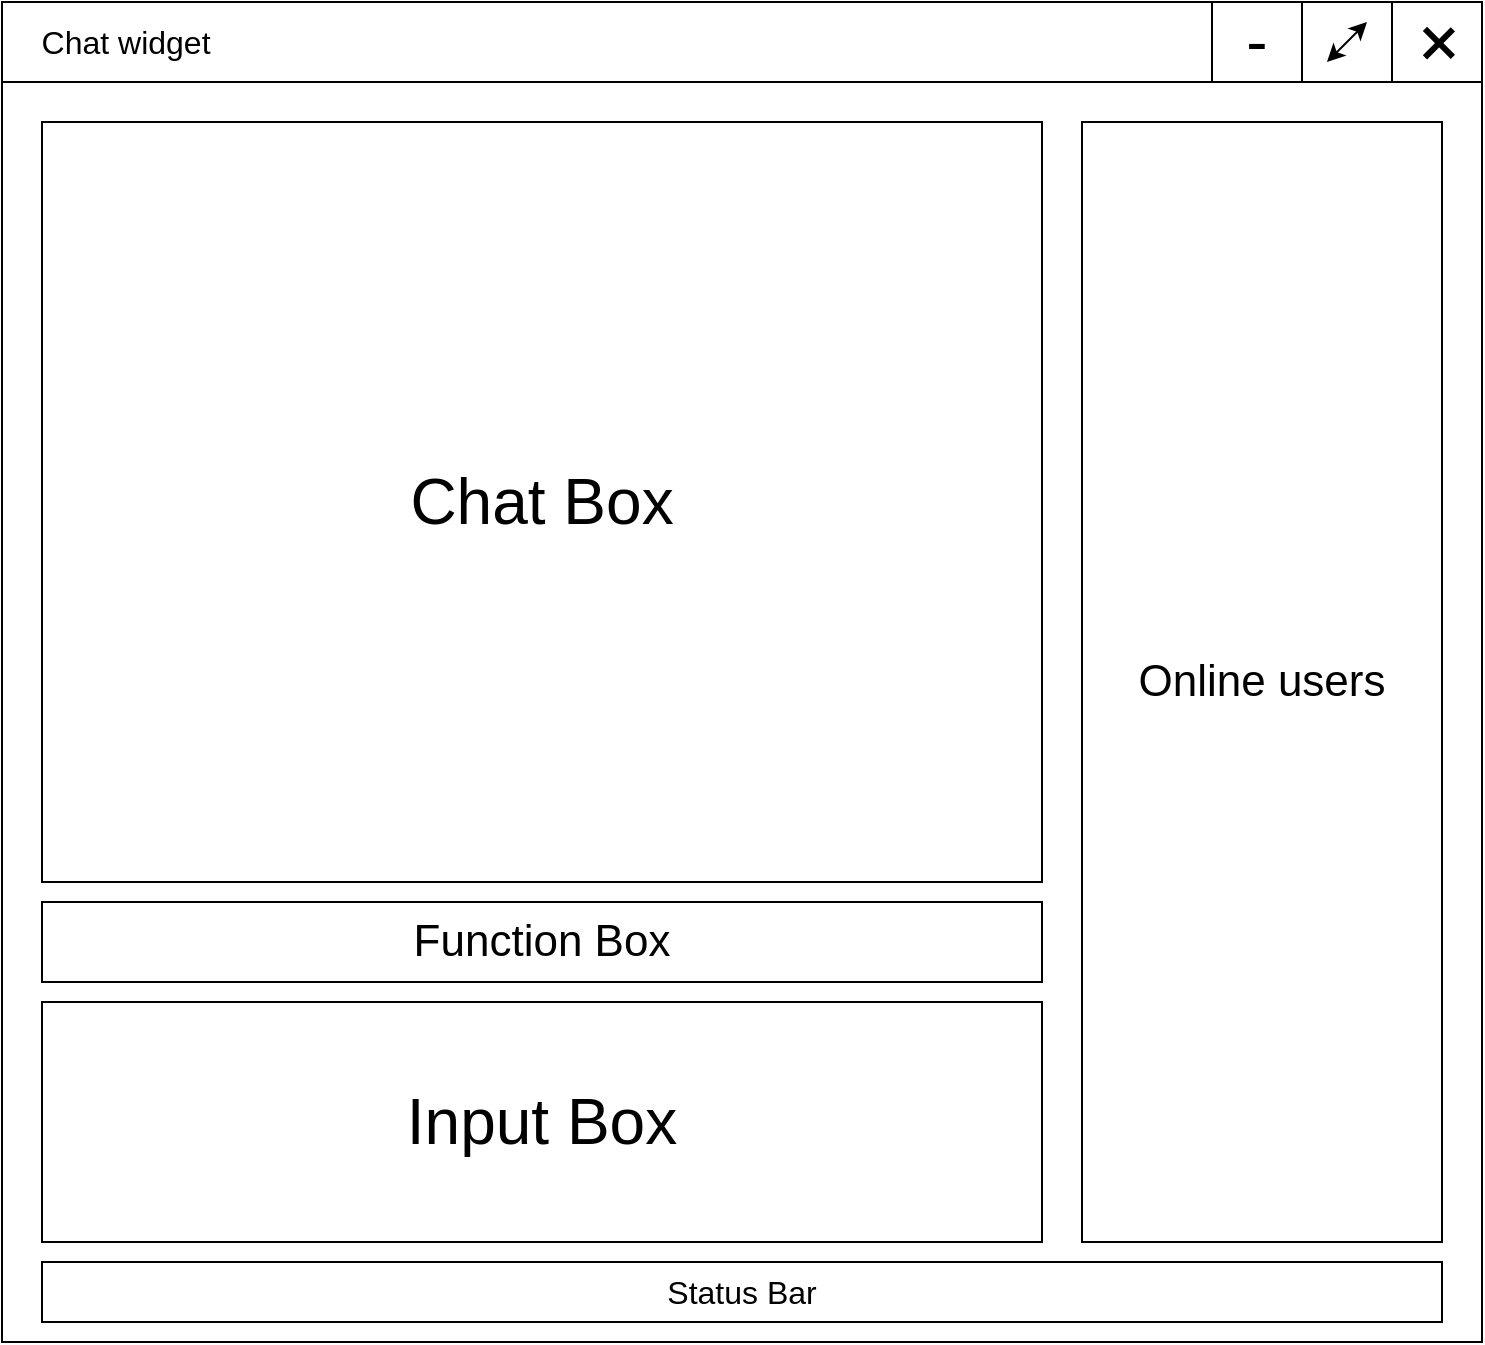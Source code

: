 <mxfile version="16.4.0" type="device"><diagram id="1wQvTEsqYTdV_7h-ka4w" name="第 1 页"><mxGraphModel dx="1106" dy="997" grid="1" gridSize="10" guides="1" tooltips="1" connect="1" arrows="1" fold="1" page="1" pageScale="1" pageWidth="1169" pageHeight="827" math="0" shadow="0"><root><mxCell id="0"/><mxCell id="1" parent="0"/><mxCell id="7sus1BglVTm9FLgY7rg9-1" value="" style="rounded=0;whiteSpace=wrap;html=1;" parent="1" vertex="1"><mxGeometry x="80" y="100" width="740" height="670" as="geometry"/></mxCell><mxCell id="7sus1BglVTm9FLgY7rg9-2" value="&lt;font style=&quot;font-size: 32px&quot;&gt;Chat Box&lt;/font&gt;" style="rounded=0;whiteSpace=wrap;html=1;" parent="1" vertex="1"><mxGeometry x="100" y="160" width="500" height="380" as="geometry"/></mxCell><mxCell id="7sus1BglVTm9FLgY7rg9-3" value="&lt;font style=&quot;font-size: 32px&quot;&gt;Input Box&lt;/font&gt;" style="rounded=0;whiteSpace=wrap;html=1;" parent="1" vertex="1"><mxGeometry x="100" y="600" width="500" height="120" as="geometry"/></mxCell><mxCell id="7sus1BglVTm9FLgY7rg9-4" value="&lt;font style=&quot;font-size: 16px&quot;&gt;&amp;nbsp; &amp;nbsp; Chat widget&lt;/font&gt;" style="rounded=0;whiteSpace=wrap;html=1;align=left;" parent="1" vertex="1"><mxGeometry x="80" y="100" width="740" height="40" as="geometry"/></mxCell><mxCell id="7sus1BglVTm9FLgY7rg9-5" value="&lt;font style=&quot;font-size: 22px&quot;&gt;Function Box&lt;/font&gt;" style="rounded=0;whiteSpace=wrap;html=1;" parent="1" vertex="1"><mxGeometry x="100" y="550" width="500" height="40" as="geometry"/></mxCell><mxCell id="7sus1BglVTm9FLgY7rg9-6" value="&lt;font style=&quot;font-size: 22px&quot;&gt;Online users&lt;/font&gt;" style="rounded=0;whiteSpace=wrap;html=1;" parent="1" vertex="1"><mxGeometry x="620" y="160" width="180" height="560" as="geometry"/></mxCell><mxCell id="5YizgVhWQACo5juxPO19-1" value="" style="rounded=0;whiteSpace=wrap;html=1;fontSize=20;strokeWidth=1;" parent="1" vertex="1"><mxGeometry x="775" y="100" width="45" height="40" as="geometry"/></mxCell><mxCell id="5YizgVhWQACo5juxPO19-2" value="" style="rounded=0;whiteSpace=wrap;html=1;fontSize=20;strokeWidth=1;" parent="1" vertex="1"><mxGeometry x="730" y="100" width="45" height="40" as="geometry"/></mxCell><mxCell id="5YizgVhWQACo5juxPO19-3" value="&lt;font style=&quot;font-size: 32px&quot;&gt;-&lt;/font&gt;" style="rounded=0;whiteSpace=wrap;html=1;fontSize=20;strokeWidth=1;" parent="1" vertex="1"><mxGeometry x="685" y="100" width="45" height="40" as="geometry"/></mxCell><mxCell id="5YizgVhWQACo5juxPO19-4" value="" style="endArrow=classic;startArrow=classic;html=1;rounded=0;fontSize=20;strokeWidth=1;" parent="1" edge="1"><mxGeometry width="50" height="50" relative="1" as="geometry"><mxPoint x="742.5" y="130" as="sourcePoint"/><mxPoint x="762.5" y="110" as="targetPoint"/></mxGeometry></mxCell><mxCell id="5YizgVhWQACo5juxPO19-5" value="" style="group" parent="1" vertex="1" connectable="0"><mxGeometry x="790.997" y="113.001" width="14.92" height="15.19" as="geometry"/></mxCell><mxCell id="5YizgVhWQACo5juxPO19-6" value="" style="line;strokeWidth=3;html=1;fontSize=20;rotation=45;" parent="5YizgVhWQACo5juxPO19-5" vertex="1"><mxGeometry x="-2.415" y="6.785" width="19.75" height="1.35" as="geometry"/></mxCell><mxCell id="5YizgVhWQACo5juxPO19-7" value="" style="line;strokeWidth=3;html=1;fontSize=20;rotation=-225;" parent="5YizgVhWQACo5juxPO19-5" vertex="1"><mxGeometry x="-2.415" y="7.055" width="19.75" height="1.35" as="geometry"/></mxCell><mxCell id="F-LyJQ6J17pk_uJaacYZ-1" value="&lt;span lang=&quot;EN-US&quot; style=&quot;font-size: 12pt&quot;&gt;Status Bar&lt;/span&gt;&lt;span style=&quot;font-size: medium&quot;&gt;&lt;/span&gt;" style="rounded=0;whiteSpace=wrap;html=1;" parent="1" vertex="1"><mxGeometry x="100" y="730" width="700" height="30" as="geometry"/></mxCell></root></mxGraphModel></diagram></mxfile>